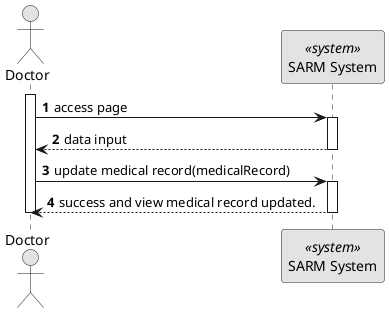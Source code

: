 @startuml 5.1.1
skinparam monochrome true
skinparam packageStyle rectangle
skinparam shadowing false

autonumber

actor "Doctor" as AD
participant "SARM System" as SYS <<system>>

activate AD
AD -> SYS: access page
activate SYS
SYS --> AD : data input
deactivate SYS
AD -> SYS : update medical record(medicalRecord)
activate SYS
SYS --> AD : success and view medical record updated.

deactivate SYS

deactivate AD



@enduml